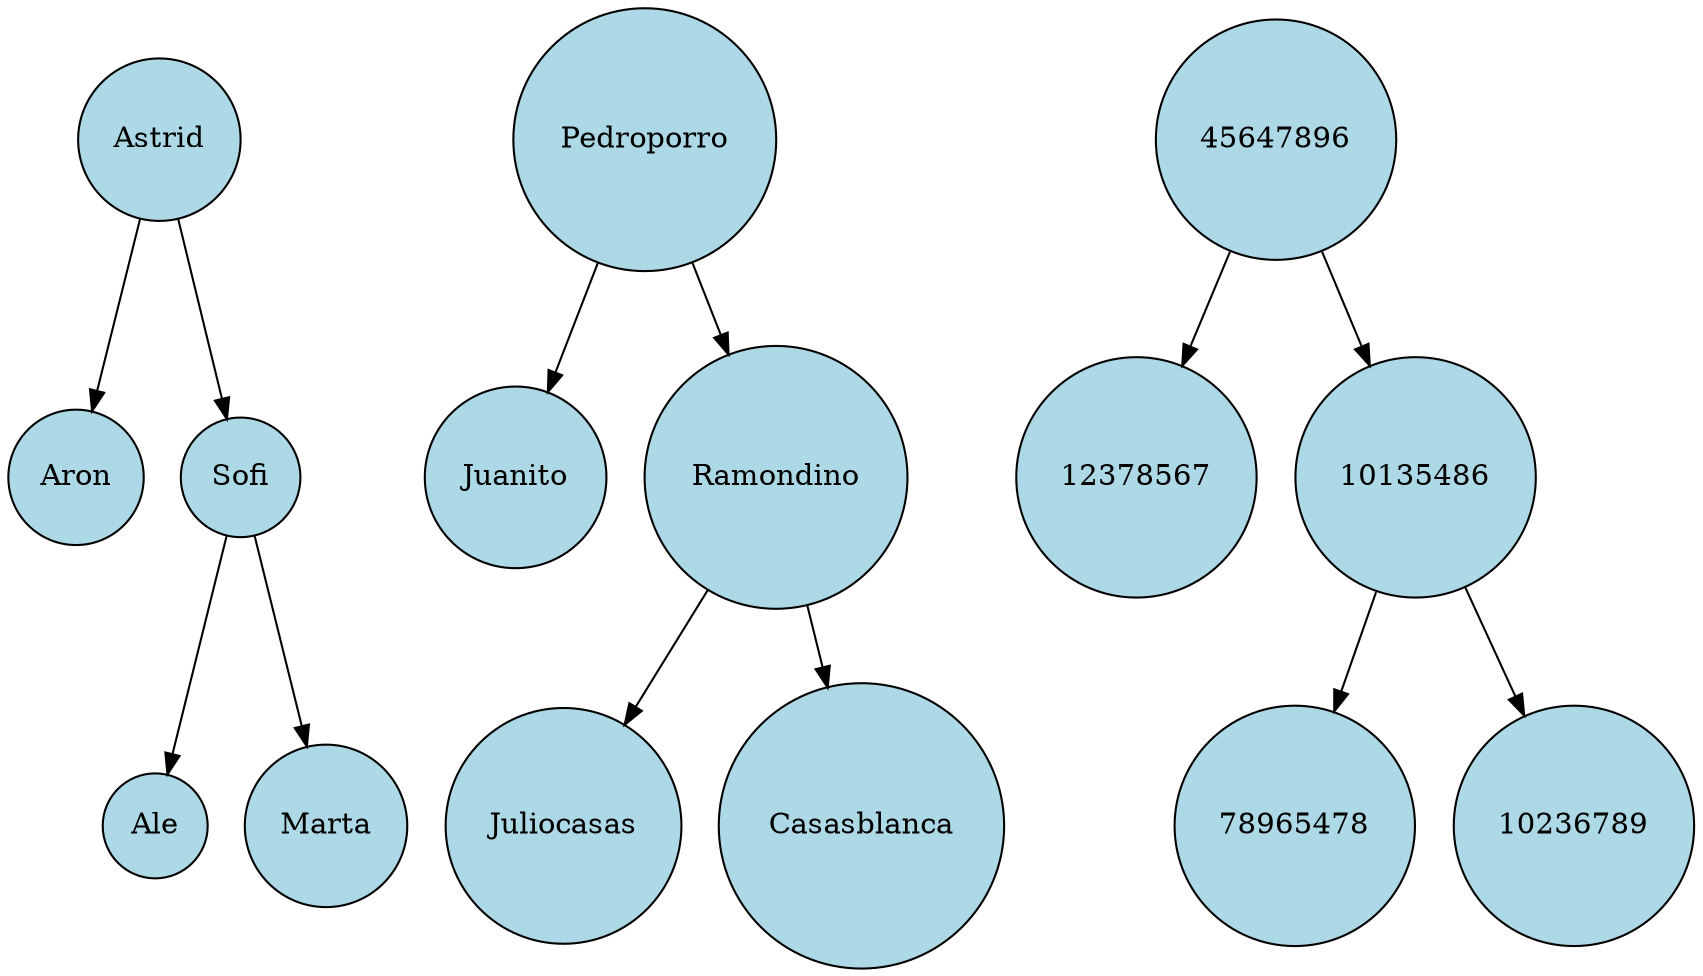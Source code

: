 digraph ArbolAVL {
node [shape=circle, style=filled, fillcolor=lightblue, fontcolor=black];
Astrid;
Astrid -> Aron;
Aron;
Astrid -> Sofi;
Sofi;
Sofi -> Ale;
Ale;
Sofi -> Marta;
Marta;
Pedroporro;
Pedroporro -> Juanito;
Juanito;
Pedroporro -> Ramondino;
Ramondino;
Ramondino -> Juliocasas;
Juliocasas;
Ramondino -> Casasblanca;
Casasblanca;
45647896;
45647896 -> 12378567;
12378567;
45647896 -> 10135486;
10135486;
10135486 -> 78965478;
78965478;
10135486 -> 10236789;
10236789;
}
